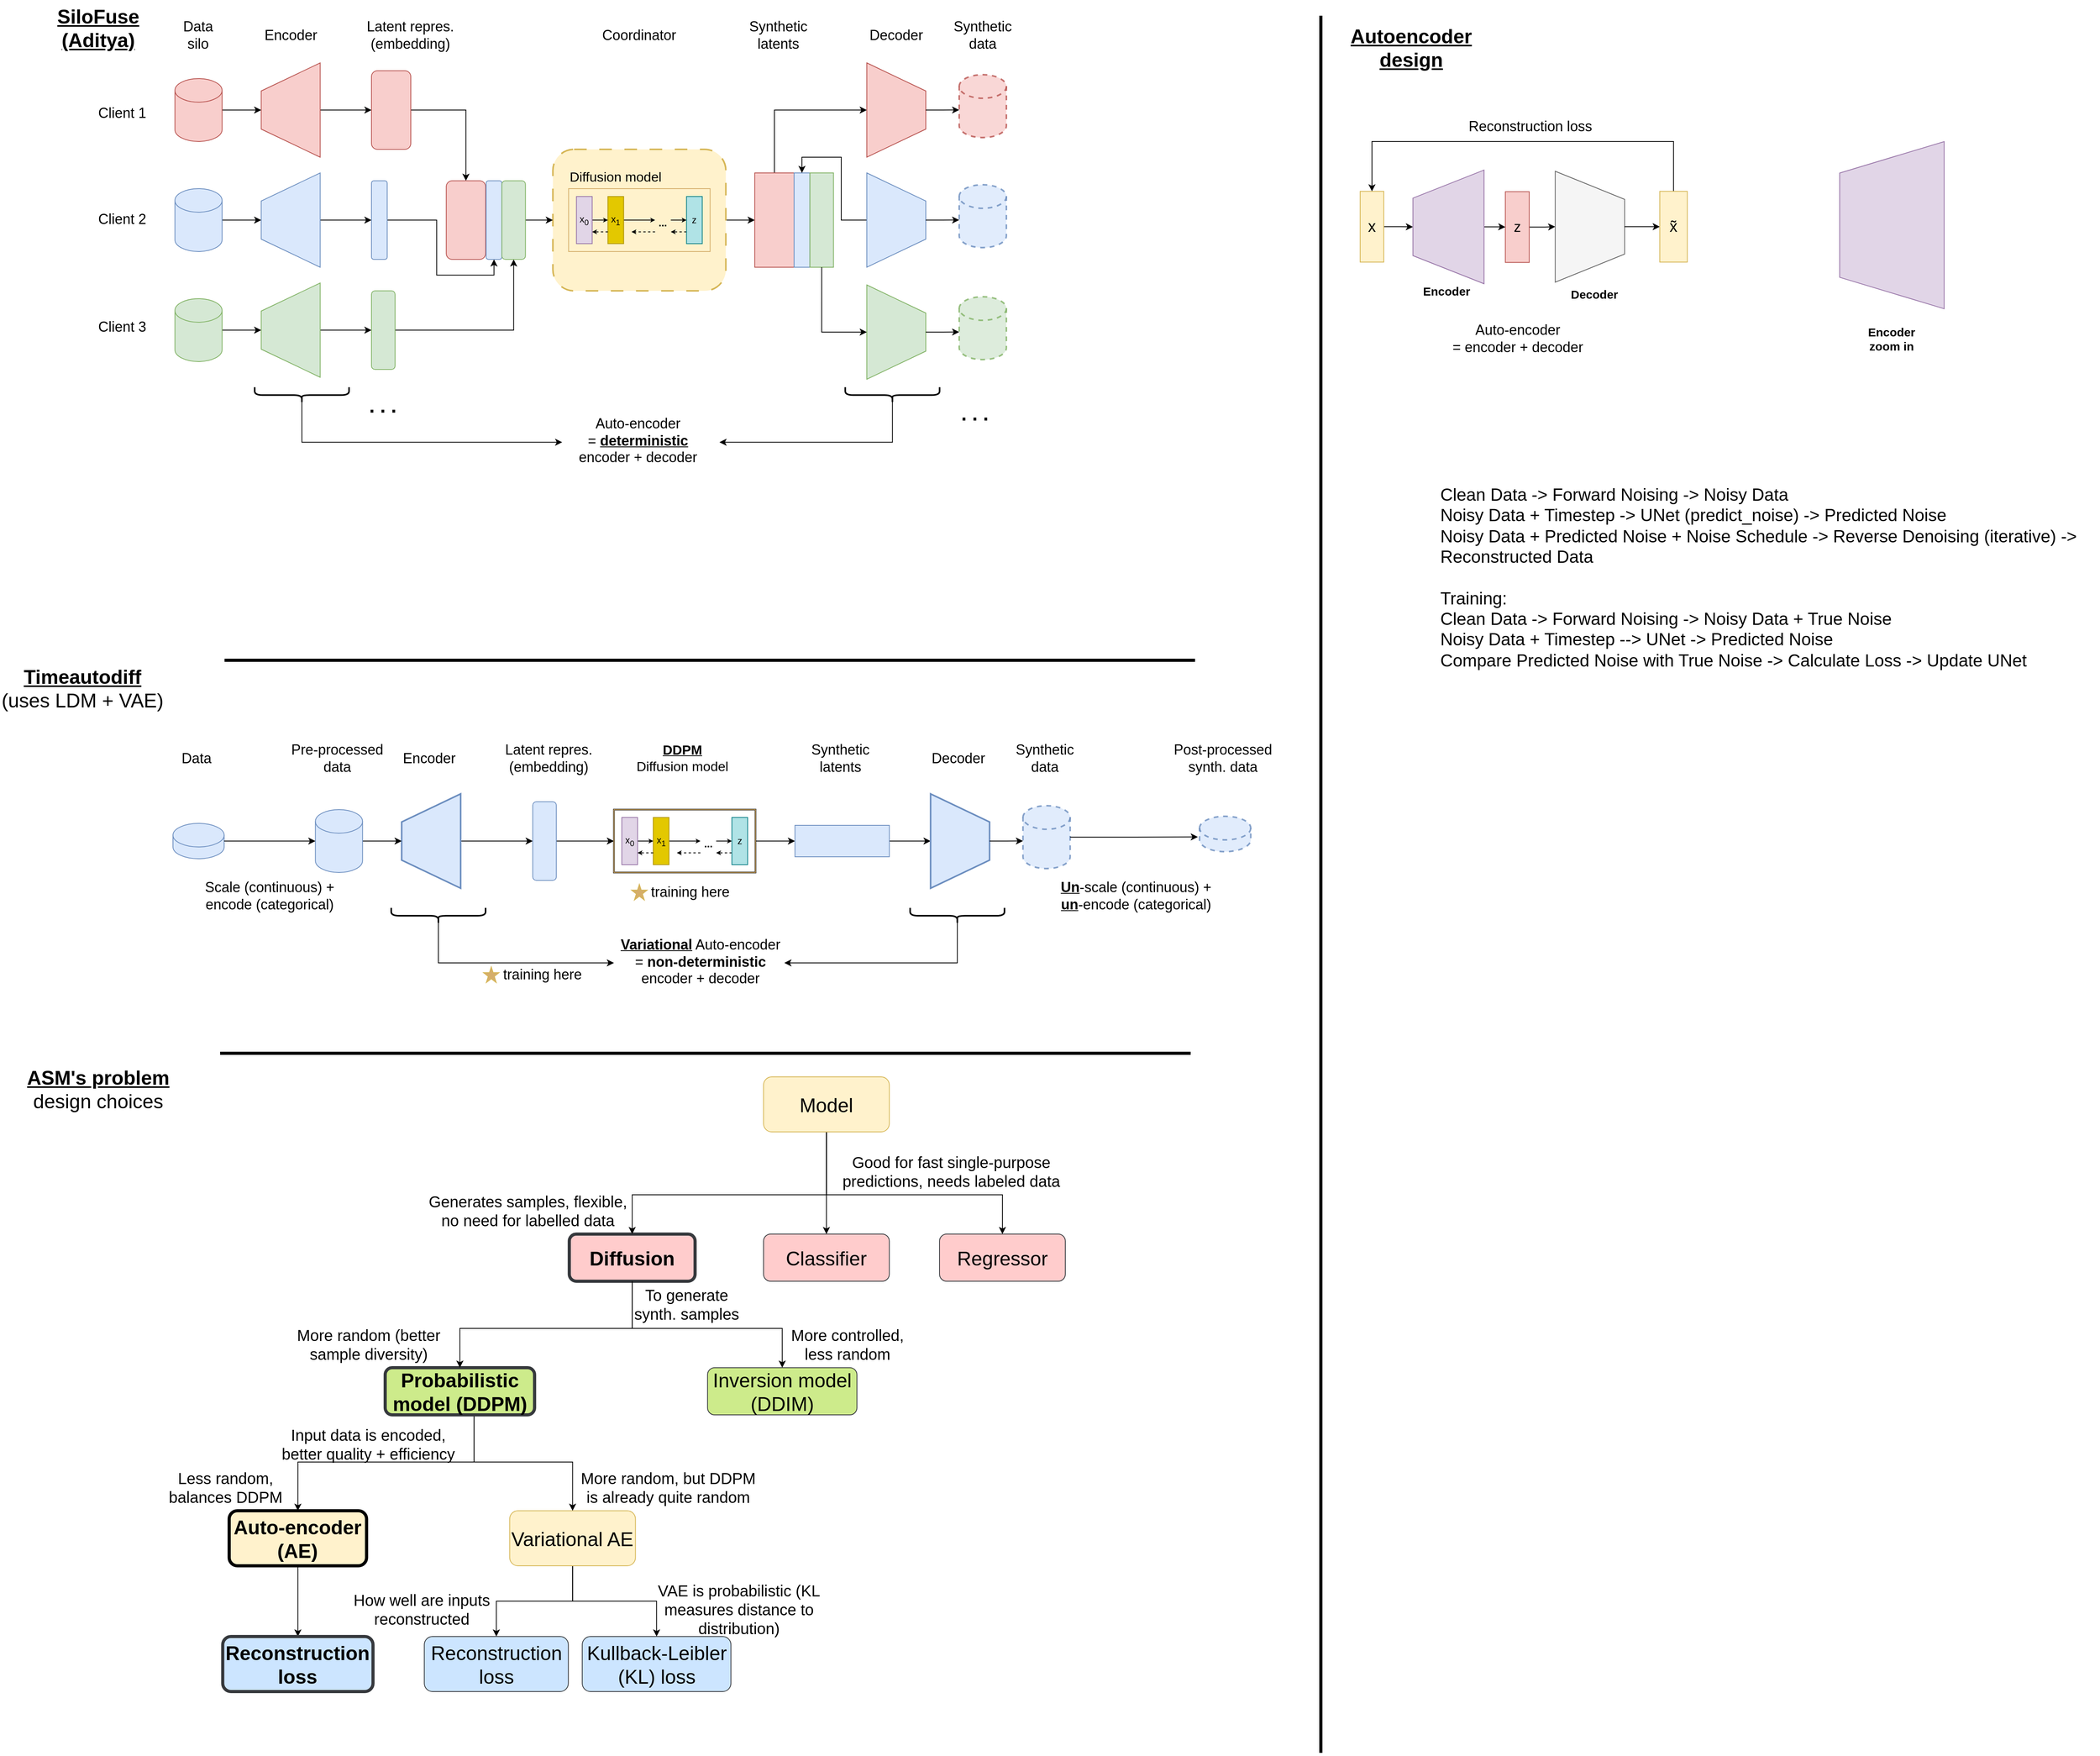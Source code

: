 <mxfile version="26.2.15">
  <diagram name="Page-1" id="JjwUheqJY2ZCm73Q5_2k">
    <mxGraphModel dx="1441" dy="3303" grid="1" gridSize="10" guides="1" tooltips="1" connect="1" arrows="1" fold="1" page="1" pageScale="1" pageWidth="3300" pageHeight="2339" math="0" shadow="0">
      <root>
        <mxCell id="0" />
        <mxCell id="1" parent="0" />
        <mxCell id="StZCGAJTF5gD0mND2wx7-11" style="edgeStyle=orthogonalEdgeStyle;rounded=0;orthogonalLoop=1;jettySize=auto;html=1;exitX=0.5;exitY=1;exitDx=0;exitDy=0;entryX=0;entryY=0.5;entryDx=0;entryDy=0;" parent="1" source="StZCGAJTF5gD0mND2wx7-1" target="StZCGAJTF5gD0mND2wx7-3" edge="1">
          <mxGeometry relative="1" as="geometry" />
        </mxCell>
        <mxCell id="StZCGAJTF5gD0mND2wx7-1" value="" style="shape=trapezoid;perimeter=trapezoidPerimeter;whiteSpace=wrap;html=1;fixedSize=1;fillColor=#f8cecc;rotation=-90;size=35.75;strokeColor=#b85450;" parent="1" vertex="1">
          <mxGeometry x="349.74" y="-2207.5" width="120" height="75" as="geometry" />
        </mxCell>
        <mxCell id="StZCGAJTF5gD0mND2wx7-10" style="edgeStyle=orthogonalEdgeStyle;rounded=0;orthogonalLoop=1;jettySize=auto;html=1;exitX=1;exitY=0.5;exitDx=0;exitDy=0;exitPerimeter=0;entryX=0.5;entryY=0;entryDx=0;entryDy=0;" parent="1" source="StZCGAJTF5gD0mND2wx7-2" target="StZCGAJTF5gD0mND2wx7-1" edge="1">
          <mxGeometry relative="1" as="geometry" />
        </mxCell>
        <mxCell id="StZCGAJTF5gD0mND2wx7-2" value="" style="shape=cylinder3;whiteSpace=wrap;html=1;boundedLbl=1;backgroundOutline=1;size=15;fillColor=#f8cecc;strokeColor=#b85450;" parent="1" vertex="1">
          <mxGeometry x="262.49" y="-2210" width="60" height="80" as="geometry" />
        </mxCell>
        <mxCell id="StZCGAJTF5gD0mND2wx7-31" style="edgeStyle=orthogonalEdgeStyle;rounded=0;orthogonalLoop=1;jettySize=auto;html=1;exitX=1;exitY=0.5;exitDx=0;exitDy=0;entryX=0.5;entryY=0;entryDx=0;entryDy=0;" parent="1" source="StZCGAJTF5gD0mND2wx7-3" target="ApuEfaeunSIdCrskBRzv-21" edge="1">
          <mxGeometry relative="1" as="geometry">
            <mxPoint x="590" y="-2080" as="targetPoint" />
            <Array as="points">
              <mxPoint x="633" y="-2170" />
            </Array>
          </mxGeometry>
        </mxCell>
        <mxCell id="StZCGAJTF5gD0mND2wx7-3" value="" style="rounded=1;whiteSpace=wrap;html=1;fillColor=#f8cecc;strokeColor=#b85450;" parent="1" vertex="1">
          <mxGeometry x="512.49" y="-2220" width="50" height="100" as="geometry" />
        </mxCell>
        <mxCell id="ApuEfaeunSIdCrskBRzv-19" style="edgeStyle=orthogonalEdgeStyle;rounded=0;orthogonalLoop=1;jettySize=auto;html=1;entryX=0.5;entryY=0;entryDx=0;entryDy=0;" edge="1" parent="1" source="StZCGAJTF5gD0mND2wx7-4" target="StZCGAJTF5gD0mND2wx7-5">
          <mxGeometry relative="1" as="geometry" />
        </mxCell>
        <mxCell id="StZCGAJTF5gD0mND2wx7-4" value="" style="rounded=1;whiteSpace=wrap;html=1;fillColor=#fff2cc;strokeColor=#d6b656;strokeWidth=2;dashed=1;dashPattern=8 8;" parent="1" vertex="1">
          <mxGeometry x="743.21" y="-2120" width="220" height="180" as="geometry" />
        </mxCell>
        <mxCell id="StZCGAJTF5gD0mND2wx7-34" style="edgeStyle=orthogonalEdgeStyle;rounded=0;orthogonalLoop=1;jettySize=auto;html=1;exitX=1;exitY=0.5;exitDx=0;exitDy=0;entryX=0.5;entryY=1;entryDx=0;entryDy=0;" parent="1" source="StZCGAJTF5gD0mND2wx7-5" target="StZCGAJTF5gD0mND2wx7-8" edge="1">
          <mxGeometry relative="1" as="geometry" />
        </mxCell>
        <mxCell id="StZCGAJTF5gD0mND2wx7-5" value="" style="rounded=0;whiteSpace=wrap;html=1;fillColor=#f8cecc;strokeColor=#b85450;rotation=-90;" parent="1" vertex="1">
          <mxGeometry x="965" y="-2055" width="120" height="50" as="geometry" />
        </mxCell>
        <mxCell id="StZCGAJTF5gD0mND2wx7-6" value="" style="rounded=0;whiteSpace=wrap;html=1;fillColor=#dae8fc;strokeColor=#6c8ebf;rotation=90;" parent="1" vertex="1">
          <mxGeometry x="1000" y="-2040" width="120" height="20" as="geometry" />
        </mxCell>
        <mxCell id="StZCGAJTF5gD0mND2wx7-7" value="" style="rounded=0;whiteSpace=wrap;html=1;fillColor=#d5e8d4;strokeColor=#82b366;rotation=90;" parent="1" vertex="1">
          <mxGeometry x="1025.14" y="-2045" width="120" height="30" as="geometry" />
        </mxCell>
        <mxCell id="StZCGAJTF5gD0mND2wx7-8" value="" style="shape=trapezoid;perimeter=trapezoidPerimeter;whiteSpace=wrap;html=1;fixedSize=1;fillColor=#f8cecc;rotation=90;size=35.75;strokeColor=#b85450;" parent="1" vertex="1">
          <mxGeometry x="1120" y="-2207.5" width="120" height="75" as="geometry" />
        </mxCell>
        <mxCell id="StZCGAJTF5gD0mND2wx7-9" value="" style="shape=cylinder3;whiteSpace=wrap;html=1;boundedLbl=1;backgroundOutline=1;size=15;fillColor=#f8cecc;strokeColor=#b85450;strokeWidth=2;dashed=1;opacity=80;" parent="1" vertex="1">
          <mxGeometry x="1260" y="-2215" width="60" height="80" as="geometry" />
        </mxCell>
        <mxCell id="StZCGAJTF5gD0mND2wx7-12" style="edgeStyle=orthogonalEdgeStyle;rounded=0;orthogonalLoop=1;jettySize=auto;html=1;exitX=0.5;exitY=0;exitDx=0;exitDy=0;entryX=0;entryY=0.561;entryDx=0;entryDy=0;entryPerimeter=0;" parent="1" source="StZCGAJTF5gD0mND2wx7-8" target="StZCGAJTF5gD0mND2wx7-9" edge="1">
          <mxGeometry relative="1" as="geometry" />
        </mxCell>
        <mxCell id="StZCGAJTF5gD0mND2wx7-13" style="edgeStyle=orthogonalEdgeStyle;rounded=0;orthogonalLoop=1;jettySize=auto;html=1;exitX=0.5;exitY=1;exitDx=0;exitDy=0;entryX=0;entryY=0.5;entryDx=0;entryDy=0;" parent="1" source="StZCGAJTF5gD0mND2wx7-14" target="StZCGAJTF5gD0mND2wx7-17" edge="1">
          <mxGeometry relative="1" as="geometry" />
        </mxCell>
        <mxCell id="StZCGAJTF5gD0mND2wx7-14" value="" style="shape=trapezoid;perimeter=trapezoidPerimeter;whiteSpace=wrap;html=1;fixedSize=1;fillColor=#dae8fc;rotation=-90;size=35.75;strokeColor=#6c8ebf;" parent="1" vertex="1">
          <mxGeometry x="349.74" y="-2067.5" width="120" height="75" as="geometry" />
        </mxCell>
        <mxCell id="StZCGAJTF5gD0mND2wx7-15" style="edgeStyle=orthogonalEdgeStyle;rounded=0;orthogonalLoop=1;jettySize=auto;html=1;exitX=1;exitY=0.5;exitDx=0;exitDy=0;exitPerimeter=0;entryX=0.5;entryY=0;entryDx=0;entryDy=0;" parent="1" source="StZCGAJTF5gD0mND2wx7-16" target="StZCGAJTF5gD0mND2wx7-14" edge="1">
          <mxGeometry relative="1" as="geometry" />
        </mxCell>
        <mxCell id="StZCGAJTF5gD0mND2wx7-16" value="" style="shape=cylinder3;whiteSpace=wrap;html=1;boundedLbl=1;backgroundOutline=1;size=15;fillColor=#dae8fc;strokeColor=#6c8ebf;" parent="1" vertex="1">
          <mxGeometry x="262.49" y="-2070" width="60" height="80" as="geometry" />
        </mxCell>
        <mxCell id="StZCGAJTF5gD0mND2wx7-29" style="edgeStyle=orthogonalEdgeStyle;rounded=0;orthogonalLoop=1;jettySize=auto;html=1;exitX=1;exitY=0.5;exitDx=0;exitDy=0;entryX=0.5;entryY=1;entryDx=0;entryDy=0;" parent="1" source="StZCGAJTF5gD0mND2wx7-17" target="ApuEfaeunSIdCrskBRzv-22" edge="1">
          <mxGeometry relative="1" as="geometry">
            <mxPoint x="570" y="-2010" as="targetPoint" />
          </mxGeometry>
        </mxCell>
        <mxCell id="StZCGAJTF5gD0mND2wx7-17" value="" style="rounded=1;whiteSpace=wrap;html=1;fillColor=#dae8fc;strokeColor=#6c8ebf;" parent="1" vertex="1">
          <mxGeometry x="512.49" y="-2080" width="20" height="100" as="geometry" />
        </mxCell>
        <mxCell id="StZCGAJTF5gD0mND2wx7-18" style="edgeStyle=orthogonalEdgeStyle;rounded=0;orthogonalLoop=1;jettySize=auto;html=1;exitX=0.5;exitY=1;exitDx=0;exitDy=0;entryX=0;entryY=0.5;entryDx=0;entryDy=0;fillColor=#d5e8d4;strokeColor=#000000;" parent="1" source="StZCGAJTF5gD0mND2wx7-19" target="StZCGAJTF5gD0mND2wx7-22" edge="1">
          <mxGeometry relative="1" as="geometry" />
        </mxCell>
        <mxCell id="StZCGAJTF5gD0mND2wx7-19" value="" style="shape=trapezoid;perimeter=trapezoidPerimeter;whiteSpace=wrap;html=1;fixedSize=1;fillColor=#d5e8d4;rotation=-90;size=35.75;strokeColor=#82b366;" parent="1" vertex="1">
          <mxGeometry x="349.74" y="-1927.5" width="120" height="75" as="geometry" />
        </mxCell>
        <mxCell id="StZCGAJTF5gD0mND2wx7-20" style="edgeStyle=orthogonalEdgeStyle;rounded=0;orthogonalLoop=1;jettySize=auto;html=1;exitX=1;exitY=0.5;exitDx=0;exitDy=0;exitPerimeter=0;entryX=0.5;entryY=0;entryDx=0;entryDy=0;fillColor=#d5e8d4;strokeColor=#000000;" parent="1" source="StZCGAJTF5gD0mND2wx7-21" target="StZCGAJTF5gD0mND2wx7-19" edge="1">
          <mxGeometry relative="1" as="geometry" />
        </mxCell>
        <mxCell id="StZCGAJTF5gD0mND2wx7-21" value="" style="shape=cylinder3;whiteSpace=wrap;html=1;boundedLbl=1;backgroundOutline=1;size=15;fillColor=#d5e8d4;strokeColor=#82b366;" parent="1" vertex="1">
          <mxGeometry x="262.49" y="-1930" width="60" height="80" as="geometry" />
        </mxCell>
        <mxCell id="StZCGAJTF5gD0mND2wx7-30" style="edgeStyle=orthogonalEdgeStyle;rounded=0;orthogonalLoop=1;jettySize=auto;html=1;exitX=1;exitY=0.5;exitDx=0;exitDy=0;entryX=0.5;entryY=1;entryDx=0;entryDy=0;" parent="1" source="StZCGAJTF5gD0mND2wx7-22" target="ApuEfaeunSIdCrskBRzv-23" edge="1">
          <mxGeometry relative="1" as="geometry">
            <mxPoint x="622" y="-1970" as="targetPoint" />
          </mxGeometry>
        </mxCell>
        <mxCell id="StZCGAJTF5gD0mND2wx7-22" value="" style="rounded=1;whiteSpace=wrap;html=1;fillColor=#d5e8d4;strokeColor=#82b366;" parent="1" vertex="1">
          <mxGeometry x="512.49" y="-1940" width="30" height="100" as="geometry" />
        </mxCell>
        <mxCell id="ApuEfaeunSIdCrskBRzv-20" style="edgeStyle=orthogonalEdgeStyle;rounded=0;orthogonalLoop=1;jettySize=auto;html=1;entryX=0;entryY=0.5;entryDx=0;entryDy=0;" edge="1" parent="1" source="StZCGAJTF5gD0mND2wx7-23" target="StZCGAJTF5gD0mND2wx7-6">
          <mxGeometry relative="1" as="geometry">
            <Array as="points">
              <mxPoint x="1110" y="-2030" />
              <mxPoint x="1110" y="-2110" />
              <mxPoint x="1060" y="-2110" />
            </Array>
          </mxGeometry>
        </mxCell>
        <mxCell id="StZCGAJTF5gD0mND2wx7-23" value="" style="shape=trapezoid;perimeter=trapezoidPerimeter;whiteSpace=wrap;html=1;fixedSize=1;fillColor=#dae8fc;rotation=90;size=35.75;strokeColor=#6c8ebf;" parent="1" vertex="1">
          <mxGeometry x="1120" y="-2067.5" width="120" height="75" as="geometry" />
        </mxCell>
        <mxCell id="StZCGAJTF5gD0mND2wx7-24" value="" style="shape=cylinder3;whiteSpace=wrap;html=1;boundedLbl=1;backgroundOutline=1;size=15;fillColor=#dae8fc;strokeColor=#6c8ebf;dashed=1;strokeWidth=2;opacity=80;" parent="1" vertex="1">
          <mxGeometry x="1260" y="-2075" width="60" height="80" as="geometry" />
        </mxCell>
        <mxCell id="StZCGAJTF5gD0mND2wx7-25" style="edgeStyle=orthogonalEdgeStyle;rounded=0;orthogonalLoop=1;jettySize=auto;html=1;exitX=0.5;exitY=0;exitDx=0;exitDy=0;entryX=0;entryY=0.561;entryDx=0;entryDy=0;entryPerimeter=0;" parent="1" source="StZCGAJTF5gD0mND2wx7-23" target="StZCGAJTF5gD0mND2wx7-24" edge="1">
          <mxGeometry relative="1" as="geometry" />
        </mxCell>
        <mxCell id="StZCGAJTF5gD0mND2wx7-26" value="" style="shape=trapezoid;perimeter=trapezoidPerimeter;whiteSpace=wrap;html=1;fixedSize=1;fillColor=#d5e8d4;rotation=90;size=35.75;strokeColor=#82b366;" parent="1" vertex="1">
          <mxGeometry x="1120" y="-1925" width="120" height="75" as="geometry" />
        </mxCell>
        <mxCell id="StZCGAJTF5gD0mND2wx7-27" value="" style="shape=cylinder3;whiteSpace=wrap;html=1;boundedLbl=1;backgroundOutline=1;size=15;fillColor=#d5e8d4;strokeColor=#82b366;dashed=1;strokeWidth=2;opacity=80;" parent="1" vertex="1">
          <mxGeometry x="1260" y="-1932.5" width="60" height="80" as="geometry" />
        </mxCell>
        <mxCell id="StZCGAJTF5gD0mND2wx7-28" style="edgeStyle=orthogonalEdgeStyle;rounded=0;orthogonalLoop=1;jettySize=auto;html=1;exitX=0.5;exitY=0;exitDx=0;exitDy=0;entryX=0;entryY=0.561;entryDx=0;entryDy=0;entryPerimeter=0;" parent="1" source="StZCGAJTF5gD0mND2wx7-26" target="StZCGAJTF5gD0mND2wx7-27" edge="1">
          <mxGeometry relative="1" as="geometry" />
        </mxCell>
        <mxCell id="StZCGAJTF5gD0mND2wx7-35" style="edgeStyle=orthogonalEdgeStyle;rounded=0;orthogonalLoop=1;jettySize=auto;html=1;exitX=1;exitY=0.5;exitDx=0;exitDy=0;entryX=0.5;entryY=1;entryDx=0;entryDy=0;" parent="1" source="StZCGAJTF5gD0mND2wx7-7" target="StZCGAJTF5gD0mND2wx7-26" edge="1">
          <mxGeometry relative="1" as="geometry" />
        </mxCell>
        <mxCell id="StZCGAJTF5gD0mND2wx7-37" value="&lt;font style=&quot;font-size: 18px;&quot;&gt;Data silo&lt;/font&gt;" style="text;html=1;align=center;verticalAlign=middle;whiteSpace=wrap;rounded=0;" parent="1" vertex="1">
          <mxGeometry x="262.49" y="-2280" width="60" height="30" as="geometry" />
        </mxCell>
        <mxCell id="StZCGAJTF5gD0mND2wx7-38" value="&lt;font style=&quot;font-size: 18px;&quot;&gt;Encoder&lt;/font&gt;" style="text;html=1;align=center;verticalAlign=middle;whiteSpace=wrap;rounded=0;" parent="1" vertex="1">
          <mxGeometry x="349.74" y="-2280" width="120" height="30" as="geometry" />
        </mxCell>
        <mxCell id="StZCGAJTF5gD0mND2wx7-39" value="&lt;font style=&quot;font-size: 18px;&quot;&gt;Latent repres. (embedding)&lt;/font&gt;" style="text;html=1;align=center;verticalAlign=middle;whiteSpace=wrap;rounded=0;" parent="1" vertex="1">
          <mxGeometry x="502.24" y="-2280" width="120" height="30" as="geometry" />
        </mxCell>
        <mxCell id="StZCGAJTF5gD0mND2wx7-40" value="&lt;font style=&quot;font-size: 18px;&quot;&gt;Coordinator&lt;/font&gt;" style="text;html=1;align=center;verticalAlign=middle;whiteSpace=wrap;rounded=0;" parent="1" vertex="1">
          <mxGeometry x="793.21" y="-2280" width="120" height="30" as="geometry" />
        </mxCell>
        <mxCell id="StZCGAJTF5gD0mND2wx7-41" value="&lt;font style=&quot;font-size: 18px;&quot;&gt;Synthetic latents&lt;/font&gt;" style="text;html=1;align=center;verticalAlign=middle;whiteSpace=wrap;rounded=0;" parent="1" vertex="1">
          <mxGeometry x="970" y="-2280" width="120" height="30" as="geometry" />
        </mxCell>
        <mxCell id="StZCGAJTF5gD0mND2wx7-42" value="&lt;font style=&quot;font-size: 18px;&quot;&gt;Decoder&lt;/font&gt;" style="text;html=1;align=center;verticalAlign=middle;whiteSpace=wrap;rounded=0;" parent="1" vertex="1">
          <mxGeometry x="1120" y="-2280" width="120" height="30" as="geometry" />
        </mxCell>
        <mxCell id="StZCGAJTF5gD0mND2wx7-43" value="&lt;font style=&quot;font-size: 18px;&quot;&gt;Synthetic data&lt;/font&gt;" style="text;html=1;align=center;verticalAlign=middle;whiteSpace=wrap;rounded=0;" parent="1" vertex="1">
          <mxGeometry x="1235" y="-2280" width="110" height="30" as="geometry" />
        </mxCell>
        <mxCell id="StZCGAJTF5gD0mND2wx7-45" value="&lt;font style=&quot;font-size: 18px;&quot;&gt;Auto-encoder&lt;/font&gt;&lt;div&gt;&lt;font style=&quot;font-size: 18px;&quot;&gt;= encoder + decoder&lt;/font&gt;&lt;/div&gt;" style="text;html=1;align=center;verticalAlign=middle;whiteSpace=wrap;rounded=0;" parent="1" vertex="1">
          <mxGeometry x="1883.59" y="-1904.67" width="172.56" height="52.17" as="geometry" />
        </mxCell>
        <mxCell id="StZCGAJTF5gD0mND2wx7-55" value="&lt;font style=&quot;font-size: 25px;&quot;&gt;&lt;b style=&quot;&quot;&gt;. . .&lt;/b&gt;&lt;/font&gt;" style="text;html=1;align=center;verticalAlign=middle;whiteSpace=wrap;rounded=0;" parent="1" vertex="1">
          <mxGeometry x="497.49" y="-1810" width="60" height="30" as="geometry" />
        </mxCell>
        <mxCell id="StZCGAJTF5gD0mND2wx7-56" value="&lt;font style=&quot;font-size: 25px;&quot;&gt;&lt;b style=&quot;&quot;&gt;. . .&lt;/b&gt;&lt;/font&gt;" style="text;html=1;align=center;verticalAlign=middle;whiteSpace=wrap;rounded=0;" parent="1" vertex="1">
          <mxGeometry x="1250" y="-1800" width="60" height="30" as="geometry" />
        </mxCell>
        <mxCell id="StZCGAJTF5gD0mND2wx7-71" value="" style="group" parent="1" vertex="1" connectable="0">
          <mxGeometry x="763.21" y="-2070" width="180" height="80" as="geometry" />
        </mxCell>
        <mxCell id="StZCGAJTF5gD0mND2wx7-69" value="" style="rounded=0;whiteSpace=wrap;html=1;fillColor=none;strokeColor=#D5AE6B;" parent="StZCGAJTF5gD0mND2wx7-71" vertex="1">
          <mxGeometry width="180" height="80" as="geometry" />
        </mxCell>
        <mxCell id="StZCGAJTF5gD0mND2wx7-62" style="edgeStyle=orthogonalEdgeStyle;rounded=0;orthogonalLoop=1;jettySize=auto;html=1;entryX=0;entryY=0.5;entryDx=0;entryDy=0;startSize=6;endSize=3;" parent="StZCGAJTF5gD0mND2wx7-71" source="StZCGAJTF5gD0mND2wx7-57" target="StZCGAJTF5gD0mND2wx7-58" edge="1">
          <mxGeometry relative="1" as="geometry" />
        </mxCell>
        <mxCell id="StZCGAJTF5gD0mND2wx7-57" value="x&lt;sub&gt;0&lt;/sub&gt;" style="rounded=0;whiteSpace=wrap;html=1;fillColor=#e1d5e7;strokeColor=#9673a6;" parent="StZCGAJTF5gD0mND2wx7-71" vertex="1">
          <mxGeometry x="10" y="10" width="20" height="60" as="geometry" />
        </mxCell>
        <mxCell id="StZCGAJTF5gD0mND2wx7-63" style="edgeStyle=orthogonalEdgeStyle;rounded=0;orthogonalLoop=1;jettySize=auto;html=1;entryX=0;entryY=0.5;entryDx=0;entryDy=0;endSize=3;" parent="StZCGAJTF5gD0mND2wx7-71" source="StZCGAJTF5gD0mND2wx7-58" edge="1">
          <mxGeometry relative="1" as="geometry">
            <mxPoint x="110" y="40" as="targetPoint" />
          </mxGeometry>
        </mxCell>
        <mxCell id="StZCGAJTF5gD0mND2wx7-58" value="x&lt;sub&gt;1&lt;/sub&gt;" style="rounded=0;whiteSpace=wrap;html=1;fillColor=#e3c800;strokeColor=#B09500;fontColor=#000000;" parent="StZCGAJTF5gD0mND2wx7-71" vertex="1">
          <mxGeometry x="50" y="10" width="20" height="60" as="geometry" />
        </mxCell>
        <mxCell id="StZCGAJTF5gD0mND2wx7-64" style="edgeStyle=orthogonalEdgeStyle;rounded=0;orthogonalLoop=1;jettySize=auto;html=1;exitX=1;exitY=0.5;exitDx=0;exitDy=0;entryX=0;entryY=0.5;entryDx=0;entryDy=0;endSize=3;" parent="StZCGAJTF5gD0mND2wx7-71" target="StZCGAJTF5gD0mND2wx7-60" edge="1">
          <mxGeometry relative="1" as="geometry">
            <mxPoint x="130" y="40" as="sourcePoint" />
          </mxGeometry>
        </mxCell>
        <mxCell id="StZCGAJTF5gD0mND2wx7-66" style="edgeStyle=orthogonalEdgeStyle;rounded=0;orthogonalLoop=1;jettySize=auto;html=1;exitX=0;exitY=0.75;exitDx=0;exitDy=0;dashed=1;endSize=3;" parent="StZCGAJTF5gD0mND2wx7-71" edge="1">
          <mxGeometry relative="1" as="geometry">
            <mxPoint x="130" y="54.957" as="targetPoint" />
            <mxPoint x="150" y="55" as="sourcePoint" />
          </mxGeometry>
        </mxCell>
        <mxCell id="StZCGAJTF5gD0mND2wx7-60" value="z" style="rounded=0;whiteSpace=wrap;html=1;fillColor=#b0e3e6;strokeColor=#0e8088;" parent="StZCGAJTF5gD0mND2wx7-71" vertex="1">
          <mxGeometry x="150" y="10" width="20" height="60" as="geometry" />
        </mxCell>
        <mxCell id="StZCGAJTF5gD0mND2wx7-65" value="&lt;font style=&quot;font-size: 13px;&quot;&gt;&lt;b style=&quot;&quot;&gt;...&lt;/b&gt;&lt;/font&gt;" style="text;html=1;align=center;verticalAlign=middle;whiteSpace=wrap;rounded=0;" parent="StZCGAJTF5gD0mND2wx7-71" vertex="1">
          <mxGeometry x="110" y="30" width="20" height="25" as="geometry" />
        </mxCell>
        <mxCell id="StZCGAJTF5gD0mND2wx7-67" style="edgeStyle=orthogonalEdgeStyle;rounded=0;orthogonalLoop=1;jettySize=auto;html=1;dashed=1;endSize=3;" parent="StZCGAJTF5gD0mND2wx7-71" edge="1">
          <mxGeometry relative="1" as="geometry">
            <mxPoint x="80" y="54.997" as="targetPoint" />
            <mxPoint x="110" y="55" as="sourcePoint" />
          </mxGeometry>
        </mxCell>
        <mxCell id="StZCGAJTF5gD0mND2wx7-68" style="edgeStyle=orthogonalEdgeStyle;rounded=0;orthogonalLoop=1;jettySize=auto;html=1;exitX=0;exitY=0.75;exitDx=0;exitDy=0;dashed=1;endSize=3;" parent="StZCGAJTF5gD0mND2wx7-71" edge="1">
          <mxGeometry relative="1" as="geometry">
            <mxPoint x="30" y="54.997" as="targetPoint" />
            <mxPoint x="50" y="55.04" as="sourcePoint" />
          </mxGeometry>
        </mxCell>
        <mxCell id="StZCGAJTF5gD0mND2wx7-72" value="&lt;font style=&quot;line-height: 100%; font-size: 17px;&quot;&gt;Diffusion model&lt;/font&gt;" style="text;html=1;align=center;verticalAlign=middle;whiteSpace=wrap;rounded=0;" parent="1" vertex="1">
          <mxGeometry x="763.21" y="-2100" width="120.25" height="30" as="geometry" />
        </mxCell>
        <mxCell id="StZCGAJTF5gD0mND2wx7-73" value="&lt;font style=&quot;font-size: 18px;&quot;&gt;Client 1&lt;/font&gt;" style="text;html=1;align=center;verticalAlign=middle;whiteSpace=wrap;rounded=0;" parent="1" vertex="1">
          <mxGeometry x="162.49" y="-2181.25" width="67.37" height="30" as="geometry" />
        </mxCell>
        <mxCell id="StZCGAJTF5gD0mND2wx7-74" value="&lt;font style=&quot;font-size: 18px;&quot;&gt;Client 2&lt;/font&gt;" style="text;html=1;align=center;verticalAlign=middle;whiteSpace=wrap;rounded=0;" parent="1" vertex="1">
          <mxGeometry x="162.49" y="-2046.25" width="67.37" height="30" as="geometry" />
        </mxCell>
        <mxCell id="StZCGAJTF5gD0mND2wx7-75" value="&lt;font style=&quot;font-size: 18px;&quot;&gt;Client 3&lt;/font&gt;" style="text;html=1;align=center;verticalAlign=middle;whiteSpace=wrap;rounded=0;" parent="1" vertex="1">
          <mxGeometry x="162.49" y="-1908.75" width="67.37" height="30" as="geometry" />
        </mxCell>
        <mxCell id="ApuEfaeunSIdCrskBRzv-7" style="edgeStyle=orthogonalEdgeStyle;rounded=0;orthogonalLoop=1;jettySize=auto;html=1;entryX=0.5;entryY=1;entryDx=0;entryDy=0;" edge="1" parent="1" source="FcWg5_FiKRuBWlP4FQt--7" target="StZCGAJTF5gD0mND2wx7-47">
          <mxGeometry relative="1" as="geometry" />
        </mxCell>
        <mxCell id="FcWg5_FiKRuBWlP4FQt--7" value="&lt;font style=&quot;font-size: 18px;&quot;&gt;z&lt;/font&gt;" style="rounded=0;whiteSpace=wrap;html=1;fillColor=#f8cecc;strokeColor=#b85450;" parent="1" vertex="1">
          <mxGeometry x="1954.69" y="-2066.14" width="30.36" height="90" as="geometry" />
        </mxCell>
        <mxCell id="ApuEfaeunSIdCrskBRzv-3" style="edgeStyle=orthogonalEdgeStyle;rounded=0;orthogonalLoop=1;jettySize=auto;html=1;entryX=0.5;entryY=0;entryDx=0;entryDy=0;" edge="1" parent="1" source="FcWg5_FiKRuBWlP4FQt--10" target="StZCGAJTF5gD0mND2wx7-46">
          <mxGeometry relative="1" as="geometry" />
        </mxCell>
        <mxCell id="FcWg5_FiKRuBWlP4FQt--10" value="&lt;font style=&quot;font-size: 20px;&quot;&gt;x&lt;/font&gt;" style="rounded=0;whiteSpace=wrap;html=1;fillColor=#fff2cc;strokeColor=#d6b656;fontSize=18;" parent="1" vertex="1">
          <mxGeometry x="1770" y="-2066.57" width="30" height="90" as="geometry" />
        </mxCell>
        <mxCell id="FcWg5_FiKRuBWlP4FQt--15" style="edgeStyle=orthogonalEdgeStyle;rounded=0;orthogonalLoop=1;jettySize=auto;html=1;exitX=0.1;exitY=0.5;exitDx=0;exitDy=0;exitPerimeter=0;" parent="1" source="FcWg5_FiKRuBWlP4FQt--12" edge="1">
          <mxGeometry relative="1" as="geometry">
            <mxPoint x="755.09" y="-1747.42" as="targetPoint" />
            <Array as="points">
              <mxPoint x="424.09" y="-1747.42" />
            </Array>
          </mxGeometry>
        </mxCell>
        <mxCell id="FcWg5_FiKRuBWlP4FQt--12" value="" style="shape=curlyBracket;whiteSpace=wrap;html=1;rounded=1;labelPosition=left;verticalLabelPosition=middle;align=right;verticalAlign=middle;rotation=-90;strokeWidth=2;" parent="1" vertex="1">
          <mxGeometry x="413.95" y="-1867.42" width="20" height="120" as="geometry" />
        </mxCell>
        <mxCell id="FcWg5_FiKRuBWlP4FQt--16" style="edgeStyle=orthogonalEdgeStyle;rounded=0;orthogonalLoop=1;jettySize=auto;html=1;exitX=0.1;exitY=0.5;exitDx=0;exitDy=0;exitPerimeter=0;" parent="1" source="FcWg5_FiKRuBWlP4FQt--14" edge="1">
          <mxGeometry relative="1" as="geometry">
            <mxPoint x="955.09" y="-1747.42" as="targetPoint" />
            <Array as="points">
              <mxPoint x="1175.09" y="-1747.42" />
            </Array>
          </mxGeometry>
        </mxCell>
        <mxCell id="FcWg5_FiKRuBWlP4FQt--14" value="" style="shape=curlyBracket;whiteSpace=wrap;html=1;rounded=1;labelPosition=left;verticalLabelPosition=middle;align=right;verticalAlign=middle;rotation=-90;strokeWidth=2;" parent="1" vertex="1">
          <mxGeometry x="1165.09" y="-1867.42" width="20" height="120" as="geometry" />
        </mxCell>
        <mxCell id="FcWg5_FiKRuBWlP4FQt--17" value="&lt;font style=&quot;font-size: 18px;&quot;&gt;Auto-encoder&lt;/font&gt;&lt;div&gt;&lt;font style=&quot;font-size: 18px;&quot;&gt;= &lt;b&gt;&lt;u&gt;deterministic&lt;/u&gt;&lt;/b&gt; encoder + decoder&lt;/font&gt;&lt;/div&gt;" style="text;html=1;align=center;verticalAlign=middle;whiteSpace=wrap;rounded=0;" parent="1" vertex="1">
          <mxGeometry x="764.84" y="-1774.76" width="172.56" height="52.17" as="geometry" />
        </mxCell>
        <mxCell id="FcWg5_FiKRuBWlP4FQt--27" style="edgeStyle=orthogonalEdgeStyle;rounded=0;orthogonalLoop=1;jettySize=auto;html=1;entryX=0;entryY=0.5;entryDx=0;entryDy=0;exitX=1;exitY=0.5;exitDx=0;exitDy=0;" parent="1" source="FcWg5_FiKRuBWlP4FQt--64" target="FcWg5_FiKRuBWlP4FQt--32" edge="1">
          <mxGeometry relative="1" as="geometry">
            <mxPoint x="1020.89" y="-1239.968" as="sourcePoint" />
          </mxGeometry>
        </mxCell>
        <mxCell id="FcWg5_FiKRuBWlP4FQt--31" style="edgeStyle=orthogonalEdgeStyle;rounded=0;orthogonalLoop=1;jettySize=auto;html=1;entryX=0.5;entryY=1;entryDx=0;entryDy=0;" parent="1" source="FcWg5_FiKRuBWlP4FQt--32" target="FcWg5_FiKRuBWlP4FQt--49" edge="1">
          <mxGeometry relative="1" as="geometry" />
        </mxCell>
        <mxCell id="FcWg5_FiKRuBWlP4FQt--32" value="" style="rounded=0;whiteSpace=wrap;html=1;fillColor=#dae8fc;strokeColor=#6c8ebf;" parent="1" vertex="1">
          <mxGeometry x="1051.14" y="-1260" width="120" height="40" as="geometry" />
        </mxCell>
        <mxCell id="FcWg5_FiKRuBWlP4FQt--37" style="edgeStyle=orthogonalEdgeStyle;rounded=0;orthogonalLoop=1;jettySize=auto;html=1;exitX=0.5;exitY=1;exitDx=0;exitDy=0;entryX=0;entryY=0.5;entryDx=0;entryDy=0;" parent="1" source="FcWg5_FiKRuBWlP4FQt--38" target="FcWg5_FiKRuBWlP4FQt--42" edge="1">
          <mxGeometry relative="1" as="geometry" />
        </mxCell>
        <mxCell id="FcWg5_FiKRuBWlP4FQt--38" value="" style="shape=trapezoid;perimeter=trapezoidPerimeter;whiteSpace=wrap;html=1;fixedSize=1;fillColor=#dae8fc;rotation=-90;size=35.75;strokeColor=#6c8ebf;strokeWidth=2;" parent="1" vertex="1">
          <mxGeometry x="528.39" y="-1277.5" width="120" height="75" as="geometry" />
        </mxCell>
        <mxCell id="FcWg5_FiKRuBWlP4FQt--39" style="edgeStyle=orthogonalEdgeStyle;rounded=0;orthogonalLoop=1;jettySize=auto;html=1;exitX=1;exitY=0.5;exitDx=0;exitDy=0;exitPerimeter=0;entryX=0.5;entryY=0;entryDx=0;entryDy=0;" parent="1" source="FcWg5_FiKRuBWlP4FQt--40" target="FcWg5_FiKRuBWlP4FQt--38" edge="1">
          <mxGeometry relative="1" as="geometry" />
        </mxCell>
        <mxCell id="FcWg5_FiKRuBWlP4FQt--40" value="" style="shape=cylinder3;whiteSpace=wrap;html=1;boundedLbl=1;backgroundOutline=1;size=15;fillColor=#dae8fc;strokeColor=#6c8ebf;" parent="1" vertex="1">
          <mxGeometry x="441.14" y="-1280" width="60" height="80" as="geometry" />
        </mxCell>
        <mxCell id="FcWg5_FiKRuBWlP4FQt--41" style="edgeStyle=orthogonalEdgeStyle;rounded=0;orthogonalLoop=1;jettySize=auto;html=1;exitX=1;exitY=0.5;exitDx=0;exitDy=0;entryX=0;entryY=0.5;entryDx=0;entryDy=0;" parent="1" source="FcWg5_FiKRuBWlP4FQt--42" target="FcWg5_FiKRuBWlP4FQt--64" edge="1">
          <mxGeometry relative="1" as="geometry">
            <mxPoint x="800.89" y="-1240" as="targetPoint" />
          </mxGeometry>
        </mxCell>
        <mxCell id="FcWg5_FiKRuBWlP4FQt--42" value="" style="rounded=1;whiteSpace=wrap;html=1;fillColor=#dae8fc;strokeColor=#6c8ebf;" parent="1" vertex="1">
          <mxGeometry x="717.61" y="-1290" width="30" height="100" as="geometry" />
        </mxCell>
        <mxCell id="FcWg5_FiKRuBWlP4FQt--49" value="" style="shape=trapezoid;perimeter=trapezoidPerimeter;whiteSpace=wrap;html=1;fixedSize=1;fillColor=#dae8fc;rotation=90;size=35.75;strokeColor=#6c8ebf;strokeWidth=2;" parent="1" vertex="1">
          <mxGeometry x="1201.14" y="-1277.5" width="120" height="75" as="geometry" />
        </mxCell>
        <mxCell id="FcWg5_FiKRuBWlP4FQt--50" value="" style="shape=cylinder3;whiteSpace=wrap;html=1;boundedLbl=1;backgroundOutline=1;size=15;fillColor=#dae8fc;strokeColor=#6c8ebf;dashed=1;strokeWidth=2;opacity=80;" parent="1" vertex="1">
          <mxGeometry x="1341.14" y="-1285" width="60" height="80" as="geometry" />
        </mxCell>
        <mxCell id="FcWg5_FiKRuBWlP4FQt--51" style="edgeStyle=orthogonalEdgeStyle;rounded=0;orthogonalLoop=1;jettySize=auto;html=1;exitX=0.5;exitY=0;exitDx=0;exitDy=0;entryX=0;entryY=0.561;entryDx=0;entryDy=0;entryPerimeter=0;" parent="1" source="FcWg5_FiKRuBWlP4FQt--49" target="FcWg5_FiKRuBWlP4FQt--50" edge="1">
          <mxGeometry relative="1" as="geometry" />
        </mxCell>
        <mxCell id="FcWg5_FiKRuBWlP4FQt--56" value="&lt;font style=&quot;font-size: 18px;&quot;&gt;Pre-processed&lt;br&gt;data&lt;/font&gt;" style="text;html=1;align=center;verticalAlign=middle;whiteSpace=wrap;rounded=0;" parent="1" vertex="1">
          <mxGeometry x="401.81" y="-1360" width="133.53" height="30" as="geometry" />
        </mxCell>
        <mxCell id="FcWg5_FiKRuBWlP4FQt--57" value="&lt;font style=&quot;font-size: 18px;&quot;&gt;Encoder&lt;/font&gt;" style="text;html=1;align=center;verticalAlign=middle;whiteSpace=wrap;rounded=0;" parent="1" vertex="1">
          <mxGeometry x="525.83" y="-1360" width="120" height="30" as="geometry" />
        </mxCell>
        <mxCell id="FcWg5_FiKRuBWlP4FQt--58" value="&lt;font style=&quot;font-size: 18px;&quot;&gt;Latent repres. (embedding)&lt;/font&gt;" style="text;html=1;align=center;verticalAlign=middle;whiteSpace=wrap;rounded=0;fontFamily=Helvetica;fontSize=12;fontColor=default;" parent="1" vertex="1">
          <mxGeometry x="678.33" y="-1360" width="120" height="30" as="geometry" />
        </mxCell>
        <mxCell id="FcWg5_FiKRuBWlP4FQt--59" value="&lt;span style=&quot;font-size: 17px;&quot;&gt;&lt;b&gt;&lt;u&gt;DDPM&lt;/u&gt;&lt;/b&gt; Diffusion model&lt;/span&gt;" style="text;html=1;align=center;verticalAlign=middle;whiteSpace=wrap;rounded=0;" parent="1" vertex="1">
          <mxGeometry x="848.33" y="-1360" width="120" height="30" as="geometry" />
        </mxCell>
        <mxCell id="FcWg5_FiKRuBWlP4FQt--60" value="&lt;font style=&quot;font-size: 18px;&quot;&gt;Synthetic latents&lt;/font&gt;" style="text;html=1;align=center;verticalAlign=middle;whiteSpace=wrap;rounded=0;" parent="1" vertex="1">
          <mxGeometry x="1048.58" y="-1360" width="120" height="30" as="geometry" />
        </mxCell>
        <mxCell id="FcWg5_FiKRuBWlP4FQt--61" value="&lt;font style=&quot;font-size: 18px;&quot;&gt;Decoder&lt;/font&gt;" style="text;html=1;align=center;verticalAlign=middle;whiteSpace=wrap;rounded=0;" parent="1" vertex="1">
          <mxGeometry x="1198.58" y="-1360" width="120" height="30" as="geometry" />
        </mxCell>
        <mxCell id="FcWg5_FiKRuBWlP4FQt--62" value="&lt;font style=&quot;font-size: 18px;&quot;&gt;Synthetic data&lt;/font&gt;" style="text;html=1;align=center;verticalAlign=middle;whiteSpace=wrap;rounded=0;" parent="1" vertex="1">
          <mxGeometry x="1313.58" y="-1360" width="110" height="30" as="geometry" />
        </mxCell>
        <mxCell id="FcWg5_FiKRuBWlP4FQt--63" value="" style="group;strokeWidth=2;strokeColor=default;" parent="1" vertex="1" connectable="0">
          <mxGeometry x="820.89" y="-1280" width="180" height="80" as="geometry" />
        </mxCell>
        <mxCell id="FcWg5_FiKRuBWlP4FQt--64" value="" style="rounded=0;whiteSpace=wrap;html=1;fillColor=none;strokeColor=#D5AE6B;" parent="FcWg5_FiKRuBWlP4FQt--63" vertex="1">
          <mxGeometry width="180" height="80" as="geometry" />
        </mxCell>
        <mxCell id="FcWg5_FiKRuBWlP4FQt--65" style="edgeStyle=orthogonalEdgeStyle;rounded=0;orthogonalLoop=1;jettySize=auto;html=1;entryX=0;entryY=0.5;entryDx=0;entryDy=0;startSize=6;endSize=3;" parent="FcWg5_FiKRuBWlP4FQt--63" source="FcWg5_FiKRuBWlP4FQt--66" target="FcWg5_FiKRuBWlP4FQt--68" edge="1">
          <mxGeometry relative="1" as="geometry" />
        </mxCell>
        <mxCell id="FcWg5_FiKRuBWlP4FQt--66" value="x&lt;sub&gt;0&lt;/sub&gt;" style="rounded=0;whiteSpace=wrap;html=1;fillColor=#e1d5e7;strokeColor=#9673a6;" parent="FcWg5_FiKRuBWlP4FQt--63" vertex="1">
          <mxGeometry x="10" y="10" width="20" height="60" as="geometry" />
        </mxCell>
        <mxCell id="FcWg5_FiKRuBWlP4FQt--67" style="edgeStyle=orthogonalEdgeStyle;rounded=0;orthogonalLoop=1;jettySize=auto;html=1;entryX=0;entryY=0.5;entryDx=0;entryDy=0;endSize=3;" parent="FcWg5_FiKRuBWlP4FQt--63" source="FcWg5_FiKRuBWlP4FQt--68" edge="1">
          <mxGeometry relative="1" as="geometry">
            <mxPoint x="110" y="40" as="targetPoint" />
          </mxGeometry>
        </mxCell>
        <mxCell id="FcWg5_FiKRuBWlP4FQt--68" value="x&lt;sub&gt;1&lt;/sub&gt;" style="rounded=0;whiteSpace=wrap;html=1;fillColor=#e3c800;strokeColor=#B09500;fontColor=#000000;" parent="FcWg5_FiKRuBWlP4FQt--63" vertex="1">
          <mxGeometry x="50" y="10" width="20" height="60" as="geometry" />
        </mxCell>
        <mxCell id="FcWg5_FiKRuBWlP4FQt--69" style="edgeStyle=orthogonalEdgeStyle;rounded=0;orthogonalLoop=1;jettySize=auto;html=1;exitX=1;exitY=0.5;exitDx=0;exitDy=0;entryX=0;entryY=0.5;entryDx=0;entryDy=0;endSize=3;" parent="FcWg5_FiKRuBWlP4FQt--63" target="FcWg5_FiKRuBWlP4FQt--71" edge="1">
          <mxGeometry relative="1" as="geometry">
            <mxPoint x="130" y="40" as="sourcePoint" />
          </mxGeometry>
        </mxCell>
        <mxCell id="FcWg5_FiKRuBWlP4FQt--70" style="edgeStyle=orthogonalEdgeStyle;rounded=0;orthogonalLoop=1;jettySize=auto;html=1;exitX=0;exitY=0.75;exitDx=0;exitDy=0;dashed=1;endSize=3;" parent="FcWg5_FiKRuBWlP4FQt--63" edge="1">
          <mxGeometry relative="1" as="geometry">
            <mxPoint x="130" y="54.957" as="targetPoint" />
            <mxPoint x="150" y="55" as="sourcePoint" />
          </mxGeometry>
        </mxCell>
        <mxCell id="FcWg5_FiKRuBWlP4FQt--71" value="z" style="rounded=0;whiteSpace=wrap;html=1;fillColor=#b0e3e6;strokeColor=#0e8088;" parent="FcWg5_FiKRuBWlP4FQt--63" vertex="1">
          <mxGeometry x="150" y="10" width="20" height="60" as="geometry" />
        </mxCell>
        <mxCell id="FcWg5_FiKRuBWlP4FQt--72" value="&lt;font style=&quot;font-size: 13px;&quot;&gt;&lt;b style=&quot;&quot;&gt;...&lt;/b&gt;&lt;/font&gt;" style="text;html=1;align=center;verticalAlign=middle;whiteSpace=wrap;rounded=0;" parent="FcWg5_FiKRuBWlP4FQt--63" vertex="1">
          <mxGeometry x="110" y="30" width="20" height="25" as="geometry" />
        </mxCell>
        <mxCell id="FcWg5_FiKRuBWlP4FQt--73" style="edgeStyle=orthogonalEdgeStyle;rounded=0;orthogonalLoop=1;jettySize=auto;html=1;dashed=1;endSize=3;" parent="FcWg5_FiKRuBWlP4FQt--63" edge="1">
          <mxGeometry relative="1" as="geometry">
            <mxPoint x="80" y="54.997" as="targetPoint" />
            <mxPoint x="110" y="55" as="sourcePoint" />
          </mxGeometry>
        </mxCell>
        <mxCell id="FcWg5_FiKRuBWlP4FQt--74" style="edgeStyle=orthogonalEdgeStyle;rounded=0;orthogonalLoop=1;jettySize=auto;html=1;exitX=0;exitY=0.75;exitDx=0;exitDy=0;dashed=1;endSize=3;" parent="FcWg5_FiKRuBWlP4FQt--63" edge="1">
          <mxGeometry relative="1" as="geometry">
            <mxPoint x="30" y="54.997" as="targetPoint" />
            <mxPoint x="50" y="55.04" as="sourcePoint" />
          </mxGeometry>
        </mxCell>
        <mxCell id="FcWg5_FiKRuBWlP4FQt--81" value="&lt;font style=&quot;font-size: 25px;&quot;&gt;&lt;b style=&quot;&quot;&gt;&lt;u style=&quot;&quot;&gt;Timeautodiff&lt;/u&gt;&lt;/b&gt;&lt;/font&gt;&lt;div&gt;&lt;font style=&quot;font-size: 25px;&quot;&gt;(uses LDM + VAE)&lt;/font&gt;&lt;/div&gt;" style="text;html=1;align=center;verticalAlign=middle;whiteSpace=wrap;rounded=0;" parent="1" vertex="1">
          <mxGeometry x="40" y="-1470" width="210" height="70" as="geometry" />
        </mxCell>
        <mxCell id="FcWg5_FiKRuBWlP4FQt--82" value="&lt;font style=&quot;font-size: 25px;&quot;&gt;&lt;b style=&quot;&quot;&gt;&lt;u style=&quot;&quot;&gt;SiloFuse (Aditya)&lt;/u&gt;&lt;/b&gt;&lt;/font&gt;" style="text;html=1;align=center;verticalAlign=middle;whiteSpace=wrap;rounded=0;" parent="1" vertex="1">
          <mxGeometry x="80" y="-2310" width="170" height="70" as="geometry" />
        </mxCell>
        <mxCell id="FcWg5_FiKRuBWlP4FQt--83" value="" style="shape=cylinder3;whiteSpace=wrap;html=1;boundedLbl=1;backgroundOutline=1;size=15;fillColor=#dae8fc;strokeColor=#6c8ebf;" parent="1" vertex="1">
          <mxGeometry x="260" y="-1262.5" width="65.12" height="45" as="geometry" />
        </mxCell>
        <mxCell id="FcWg5_FiKRuBWlP4FQt--84" style="edgeStyle=orthogonalEdgeStyle;rounded=0;orthogonalLoop=1;jettySize=auto;html=1;entryX=0;entryY=0.5;entryDx=0;entryDy=0;entryPerimeter=0;" parent="1" source="FcWg5_FiKRuBWlP4FQt--83" target="FcWg5_FiKRuBWlP4FQt--40" edge="1">
          <mxGeometry relative="1" as="geometry" />
        </mxCell>
        <mxCell id="FcWg5_FiKRuBWlP4FQt--85" value="&lt;font style=&quot;font-size: 18px;&quot;&gt;Data&lt;/font&gt;" style="text;html=1;align=center;verticalAlign=middle;whiteSpace=wrap;rounded=0;" parent="1" vertex="1">
          <mxGeometry x="260" y="-1360" width="60" height="30" as="geometry" />
        </mxCell>
        <mxCell id="FcWg5_FiKRuBWlP4FQt--86" value="" style="shape=cylinder3;whiteSpace=wrap;html=1;boundedLbl=1;backgroundOutline=1;size=15;fillColor=#dae8fc;strokeColor=#6c8ebf;dashed=1;strokeWidth=2;opacity=80;" parent="1" vertex="1">
          <mxGeometry x="1565.73" y="-1271.5" width="65.12" height="45" as="geometry" />
        </mxCell>
        <mxCell id="FcWg5_FiKRuBWlP4FQt--87" style="edgeStyle=orthogonalEdgeStyle;rounded=0;orthogonalLoop=1;jettySize=auto;html=1;entryX=-0.034;entryY=0.584;entryDx=0;entryDy=0;entryPerimeter=0;" parent="1" source="FcWg5_FiKRuBWlP4FQt--50" target="FcWg5_FiKRuBWlP4FQt--86" edge="1">
          <mxGeometry relative="1" as="geometry" />
        </mxCell>
        <mxCell id="FcWg5_FiKRuBWlP4FQt--88" value="&lt;font style=&quot;font-size: 18px;&quot;&gt;Post-processed synth. data&lt;/font&gt;" style="text;html=1;align=center;verticalAlign=middle;whiteSpace=wrap;rounded=0;" parent="1" vertex="1">
          <mxGeometry x="1530" y="-1360" width="131.47" height="30" as="geometry" />
        </mxCell>
        <mxCell id="FcWg5_FiKRuBWlP4FQt--91" style="edgeStyle=orthogonalEdgeStyle;rounded=0;orthogonalLoop=1;jettySize=auto;html=1;exitX=0.1;exitY=0.5;exitDx=0;exitDy=0;exitPerimeter=0;" parent="1" source="FcWg5_FiKRuBWlP4FQt--92" target="FcWg5_FiKRuBWlP4FQt--95" edge="1">
          <mxGeometry relative="1" as="geometry">
            <mxPoint x="797.61" y="-1085" as="targetPoint" />
            <Array as="points">
              <mxPoint x="597.61" y="-1085" />
            </Array>
          </mxGeometry>
        </mxCell>
        <mxCell id="FcWg5_FiKRuBWlP4FQt--92" value="" style="shape=curlyBracket;whiteSpace=wrap;html=1;rounded=1;labelPosition=left;verticalLabelPosition=middle;align=right;verticalAlign=middle;rotation=-90;strokeWidth=2;" parent="1" vertex="1">
          <mxGeometry x="587.61" y="-1205" width="20" height="120" as="geometry" />
        </mxCell>
        <mxCell id="FcWg5_FiKRuBWlP4FQt--93" style="edgeStyle=orthogonalEdgeStyle;rounded=0;orthogonalLoop=1;jettySize=auto;html=1;exitX=0.1;exitY=0.5;exitDx=0;exitDy=0;exitPerimeter=0;" parent="1" source="FcWg5_FiKRuBWlP4FQt--94" edge="1">
          <mxGeometry relative="1" as="geometry">
            <mxPoint x="1037.61" y="-1085" as="targetPoint" />
            <Array as="points">
              <mxPoint x="1257.61" y="-1085" />
            </Array>
          </mxGeometry>
        </mxCell>
        <mxCell id="FcWg5_FiKRuBWlP4FQt--94" value="" style="shape=curlyBracket;whiteSpace=wrap;html=1;rounded=1;labelPosition=left;verticalLabelPosition=middle;align=right;verticalAlign=middle;rotation=-90;strokeWidth=2;" parent="1" vertex="1">
          <mxGeometry x="1247.61" y="-1205" width="20" height="120" as="geometry" />
        </mxCell>
        <mxCell id="FcWg5_FiKRuBWlP4FQt--95" value="&lt;font style=&quot;font-size: 18px;&quot;&gt;&lt;b&gt;&lt;u&gt;Variational&lt;/u&gt;&lt;/b&gt; Auto-encoder&lt;/font&gt;&lt;div&gt;&lt;font style=&quot;font-size: 18px;&quot;&gt;= &lt;b&gt;non-deterministic &lt;/b&gt;encoder + decoder&lt;/font&gt;&lt;/div&gt;" style="text;html=1;align=center;verticalAlign=middle;whiteSpace=wrap;rounded=0;" parent="1" vertex="1">
          <mxGeometry x="820.89" y="-1112.17" width="220" height="52.17" as="geometry" />
        </mxCell>
        <mxCell id="FcWg5_FiKRuBWlP4FQt--96" value="" style="verticalLabelPosition=bottom;verticalAlign=top;html=1;shape=mxgraph.basic.star;fillColor=#D5AE6B;strokeColor=#d6b656;" parent="1" vertex="1">
          <mxGeometry x="843.21" y="-1185" width="20" height="20" as="geometry" />
        </mxCell>
        <mxCell id="FcWg5_FiKRuBWlP4FQt--97" value="&lt;font style=&quot;font-size: 18px;&quot;&gt;training here&lt;/font&gt;" style="text;html=1;align=center;verticalAlign=middle;whiteSpace=wrap;rounded=0;fontFamily=Helvetica;fontSize=12;fontColor=default;" parent="1" vertex="1">
          <mxGeometry x="863.21" y="-1190" width="110.25" height="30" as="geometry" />
        </mxCell>
        <mxCell id="FcWg5_FiKRuBWlP4FQt--98" value="" style="verticalLabelPosition=bottom;verticalAlign=top;html=1;shape=mxgraph.basic.star;fillColor=#D5AE6B;strokeColor=#d6b656;" parent="1" vertex="1">
          <mxGeometry x="654.86" y="-1080" width="20" height="20" as="geometry" />
        </mxCell>
        <mxCell id="FcWg5_FiKRuBWlP4FQt--99" value="&lt;font style=&quot;font-size: 18px;&quot;&gt;training here&lt;/font&gt;" style="text;html=1;align=center;verticalAlign=middle;whiteSpace=wrap;rounded=0;fontFamily=Helvetica;fontSize=12;fontColor=default;" parent="1" vertex="1">
          <mxGeometry x="674.86" y="-1085" width="110.25" height="30" as="geometry" />
        </mxCell>
        <mxCell id="Q2qLxa1RyMoWpGu1az8e-1" value="" style="endArrow=none;html=1;rounded=0;strokeWidth=4;" parent="1" edge="1">
          <mxGeometry width="50" height="50" relative="1" as="geometry">
            <mxPoint x="325.6" y="-1470" as="sourcePoint" />
            <mxPoint x="1560" y="-1470" as="targetPoint" />
          </mxGeometry>
        </mxCell>
        <mxCell id="Q2qLxa1RyMoWpGu1az8e-3" value="&lt;span style=&quot;font-size: 18px;&quot;&gt;Scale (continuous) + encode (categorical)&lt;/span&gt;" style="text;html=1;align=center;verticalAlign=middle;whiteSpace=wrap;rounded=0;" parent="1" vertex="1">
          <mxGeometry x="290.94" y="-1185" width="183.53" height="30" as="geometry" />
        </mxCell>
        <mxCell id="Q2qLxa1RyMoWpGu1az8e-6" value="&lt;span style=&quot;font-size: 18px;&quot;&gt;&lt;b&gt;&lt;u&gt;Un&lt;/u&gt;&lt;/b&gt;-scale (continuous) + &lt;b&gt;&lt;u&gt;un&lt;/u&gt;&lt;/b&gt;-encode (categorical)&lt;/span&gt;" style="text;html=1;align=center;verticalAlign=middle;whiteSpace=wrap;rounded=0;" parent="1" vertex="1">
          <mxGeometry x="1380" y="-1185" width="210" height="30" as="geometry" />
        </mxCell>
        <mxCell id="Q2qLxa1RyMoWpGu1az8e-13" style="edgeStyle=orthogonalEdgeStyle;rounded=0;orthogonalLoop=1;jettySize=auto;html=1;exitX=0.5;exitY=1;exitDx=0;exitDy=0;entryX=0.5;entryY=0;entryDx=0;entryDy=0;" parent="1" source="Q2qLxa1RyMoWpGu1az8e-8" target="Q2qLxa1RyMoWpGu1az8e-20" edge="1">
          <mxGeometry relative="1" as="geometry">
            <Array as="points">
              <mxPoint x="843.93" y="-620" />
              <mxPoint x="1034.93" y="-620" />
            </Array>
          </mxGeometry>
        </mxCell>
        <mxCell id="Q2qLxa1RyMoWpGu1az8e-8" value="&lt;font style=&quot;font-size: 25px;&quot;&gt;&lt;b&gt;Diffusion&lt;/b&gt;&lt;/font&gt;" style="rounded=1;whiteSpace=wrap;html=1;fillColor=#ffcccc;strokeColor=#36393d;strokeWidth=4;" parent="1" vertex="1">
          <mxGeometry x="764.09" y="-740" width="160" height="60" as="geometry" />
        </mxCell>
        <mxCell id="Q2qLxa1RyMoWpGu1az8e-9" value="&lt;font style=&quot;font-size: 25px;&quot;&gt;Auto-encoder (AE)&lt;/font&gt;" style="rounded=1;whiteSpace=wrap;html=1;fillColor=#fff2cc;strokeColor=#000000;strokeWidth=4;fontStyle=1" parent="1" vertex="1">
          <mxGeometry x="331.48" y="-388" width="174.76" height="70" as="geometry" />
        </mxCell>
        <mxCell id="Q2qLxa1RyMoWpGu1az8e-16" style="edgeStyle=orthogonalEdgeStyle;rounded=0;orthogonalLoop=1;jettySize=auto;html=1;entryX=0.5;entryY=0;entryDx=0;entryDy=0;" parent="1" source="Q2qLxa1RyMoWpGu1az8e-10" target="Q2qLxa1RyMoWpGu1az8e-14" edge="1">
          <mxGeometry relative="1" as="geometry" />
        </mxCell>
        <mxCell id="Q2qLxa1RyMoWpGu1az8e-17" style="edgeStyle=orthogonalEdgeStyle;rounded=0;orthogonalLoop=1;jettySize=auto;html=1;entryX=0.5;entryY=0;entryDx=0;entryDy=0;" parent="1" source="Q2qLxa1RyMoWpGu1az8e-10" target="Q2qLxa1RyMoWpGu1az8e-15" edge="1">
          <mxGeometry relative="1" as="geometry" />
        </mxCell>
        <mxCell id="Q2qLxa1RyMoWpGu1az8e-10" value="&lt;font style=&quot;font-size: 25px;&quot;&gt;Variational AE&lt;/font&gt;" style="rounded=1;whiteSpace=wrap;html=1;fillColor=#fff2cc;strokeColor=#d6b656;" parent="1" vertex="1">
          <mxGeometry x="688.26" y="-388" width="160" height="70" as="geometry" />
        </mxCell>
        <mxCell id="Q2qLxa1RyMoWpGu1az8e-14" value="&lt;span style=&quot;font-size: 25px;&quot;&gt;Reconstruction loss&lt;/span&gt;" style="rounded=1;whiteSpace=wrap;html=1;fillColor=#cce5ff;strokeColor=#36393d;" parent="1" vertex="1">
          <mxGeometry x="579.68" y="-228" width="183.21" height="70" as="geometry" />
        </mxCell>
        <mxCell id="Q2qLxa1RyMoWpGu1az8e-15" value="&lt;div&gt;&lt;font style=&quot;font-size: 25px;&quot;&gt;Kullback-Leibler (KL) loss&lt;/font&gt;&lt;/div&gt;" style="rounded=1;whiteSpace=wrap;html=1;fillColor=#cce5ff;strokeColor=#36393d;" parent="1" vertex="1">
          <mxGeometry x="780.57" y="-228" width="189.11" height="70" as="geometry" />
        </mxCell>
        <mxCell id="Q2qLxa1RyMoWpGu1az8e-18" style="edgeStyle=orthogonalEdgeStyle;rounded=0;orthogonalLoop=1;jettySize=auto;html=1;entryX=0.5;entryY=0;entryDx=0;entryDy=0;" parent="1" source="Q2qLxa1RyMoWpGu1az8e-9" target="Q2qLxa1RyMoWpGu1az8e-24" edge="1">
          <mxGeometry relative="1" as="geometry" />
        </mxCell>
        <mxCell id="Q2qLxa1RyMoWpGu1az8e-22" style="edgeStyle=orthogonalEdgeStyle;rounded=0;orthogonalLoop=1;jettySize=auto;html=1;entryX=0.5;entryY=0;entryDx=0;entryDy=0;exitX=0.5;exitY=1;exitDx=0;exitDy=0;" parent="1" source="Q2qLxa1RyMoWpGu1az8e-19" target="Q2qLxa1RyMoWpGu1az8e-9" edge="1">
          <mxGeometry relative="1" as="geometry">
            <mxPoint x="551.21" y="-500" as="sourcePoint" />
            <Array as="points">
              <mxPoint x="642.93" y="-510" />
              <mxPoint x="642.93" y="-450" />
              <mxPoint x="418.93" y="-450" />
            </Array>
          </mxGeometry>
        </mxCell>
        <mxCell id="Q2qLxa1RyMoWpGu1az8e-23" style="edgeStyle=orthogonalEdgeStyle;rounded=0;orthogonalLoop=1;jettySize=auto;html=1;entryX=0.5;entryY=0;entryDx=0;entryDy=0;exitX=0.5;exitY=1;exitDx=0;exitDy=0;" parent="1" source="Q2qLxa1RyMoWpGu1az8e-19" target="Q2qLxa1RyMoWpGu1az8e-10" edge="1">
          <mxGeometry relative="1" as="geometry">
            <mxPoint x="642.989" y="-500" as="sourcePoint" />
            <Array as="points">
              <mxPoint x="642.93" y="-510" />
              <mxPoint x="642.93" y="-450" />
              <mxPoint x="767.93" y="-450" />
            </Array>
          </mxGeometry>
        </mxCell>
        <mxCell id="Q2qLxa1RyMoWpGu1az8e-19" value="&lt;span style=&quot;font-size: 25px; background-color: transparent; color: light-dark(rgb(0, 0, 0), rgb(255, 255, 255));&quot;&gt;Probabilistic model (DDPM)&lt;/span&gt;" style="rounded=1;whiteSpace=wrap;html=1;fillColor=#cdeb8b;strokeColor=#36393d;strokeWidth=4;fontStyle=1" parent="1" vertex="1">
          <mxGeometry x="529.93" y="-570" width="190" height="60" as="geometry" />
        </mxCell>
        <mxCell id="Q2qLxa1RyMoWpGu1az8e-20" value="&lt;font style=&quot;font-size: 25px;&quot;&gt;Inversion model (DDIM)&lt;/font&gt;" style="rounded=1;whiteSpace=wrap;html=1;fillColor=#cdeb8b;strokeColor=#36393d;" parent="1" vertex="1">
          <mxGeometry x="939.93" y="-570" width="190" height="60" as="geometry" />
        </mxCell>
        <mxCell id="Q2qLxa1RyMoWpGu1az8e-21" style="edgeStyle=orthogonalEdgeStyle;rounded=0;orthogonalLoop=1;jettySize=auto;html=1;entryX=0.5;entryY=0;entryDx=0;entryDy=0;" parent="1" source="Q2qLxa1RyMoWpGu1az8e-8" target="Q2qLxa1RyMoWpGu1az8e-19" edge="1">
          <mxGeometry relative="1" as="geometry">
            <Array as="points">
              <mxPoint x="843.93" y="-620" />
              <mxPoint x="624.93" y="-620" />
            </Array>
          </mxGeometry>
        </mxCell>
        <mxCell id="Q2qLxa1RyMoWpGu1az8e-24" value="&lt;span style=&quot;font-size: 25px;&quot;&gt;Reconstruction loss&lt;/span&gt;" style="rounded=1;whiteSpace=wrap;html=1;fillColor=#cce5ff;strokeColor=#36393d;strokeWidth=4;fontStyle=1" parent="1" vertex="1">
          <mxGeometry x="323.29" y="-228" width="191.14" height="70" as="geometry" />
        </mxCell>
        <mxCell id="Q2qLxa1RyMoWpGu1az8e-26" value="&lt;font style=&quot;font-size: 20px;&quot;&gt;VAE is probabilistic (KL measures distance to distribution)&lt;/font&gt;" style="text;html=1;align=center;verticalAlign=middle;whiteSpace=wrap;rounded=0;" parent="1" vertex="1">
          <mxGeometry x="859.93" y="-298" width="240" height="70" as="geometry" />
        </mxCell>
        <mxCell id="Q2qLxa1RyMoWpGu1az8e-27" value="&lt;font style=&quot;font-size: 20px;&quot;&gt;How well are inputs reconstructed&lt;/font&gt;" style="text;html=1;align=center;verticalAlign=middle;whiteSpace=wrap;rounded=0;" parent="1" vertex="1">
          <mxGeometry x="482.68" y="-298" width="187.25" height="70" as="geometry" />
        </mxCell>
        <mxCell id="Q2qLxa1RyMoWpGu1az8e-28" value="&lt;font style=&quot;font-size: 20px;&quot;&gt;More random, but DDPM is already quite random&lt;/font&gt;" style="text;html=1;align=center;verticalAlign=middle;whiteSpace=wrap;rounded=0;" parent="1" vertex="1">
          <mxGeometry x="769.68" y="-438" width="240.25" height="40" as="geometry" />
        </mxCell>
        <mxCell id="Q2qLxa1RyMoWpGu1az8e-29" value="&lt;font style=&quot;font-size: 20px;&quot;&gt;More random (better sample diversity)&lt;/font&gt;" style="text;html=1;align=center;verticalAlign=middle;whiteSpace=wrap;rounded=0;" parent="1" vertex="1">
          <mxGeometry x="413.95" y="-620" width="189.75" height="40" as="geometry" />
        </mxCell>
        <mxCell id="Q2qLxa1RyMoWpGu1az8e-30" value="&lt;font style=&quot;font-size: 20px;&quot;&gt;More controlled, less random&lt;/font&gt;" style="text;html=1;align=center;verticalAlign=middle;whiteSpace=wrap;rounded=0;" parent="1" vertex="1">
          <mxGeometry x="1038.45" y="-620" width="160.13" height="40" as="geometry" />
        </mxCell>
        <mxCell id="Q2qLxa1RyMoWpGu1az8e-31" value="&lt;font style=&quot;font-size: 20px;&quot;&gt;Less random, balances DDPM&lt;/font&gt;" style="text;html=1;align=center;verticalAlign=middle;whiteSpace=wrap;rounded=0;" parent="1" vertex="1">
          <mxGeometry x="232.31" y="-438" width="190.25" height="40" as="geometry" />
        </mxCell>
        <mxCell id="Q2qLxa1RyMoWpGu1az8e-32" value="" style="endArrow=none;html=1;rounded=0;strokeWidth=4;" parent="1" edge="1">
          <mxGeometry width="50" height="50" relative="1" as="geometry">
            <mxPoint x="320" y="-970" as="sourcePoint" />
            <mxPoint x="1554.4" y="-970" as="targetPoint" />
          </mxGeometry>
        </mxCell>
        <mxCell id="Q2qLxa1RyMoWpGu1az8e-33" value="&lt;div&gt;&lt;font style=&quot;font-size: 25px;&quot;&gt;&lt;b&gt;&lt;u&gt;ASM&#39;s problem&lt;/u&gt;&lt;/b&gt;&lt;/font&gt;&lt;/div&gt;&lt;div&gt;&lt;font style=&quot;font-size: 25px;&quot;&gt;design choices&lt;/font&gt;&lt;/div&gt;" style="text;html=1;align=center;verticalAlign=middle;whiteSpace=wrap;rounded=0;" parent="1" vertex="1">
          <mxGeometry x="60" y="-960" width="210" height="70" as="geometry" />
        </mxCell>
        <mxCell id="Q2qLxa1RyMoWpGu1az8e-34" value="&lt;font style=&quot;font-size: 20px;&quot;&gt;To generate synth. samples&lt;/font&gt;" style="text;html=1;align=center;verticalAlign=middle;whiteSpace=wrap;rounded=0;" parent="1" vertex="1">
          <mxGeometry x="830.82" y="-671" width="165.34" height="40" as="geometry" />
        </mxCell>
        <mxCell id="Q2qLxa1RyMoWpGu1az8e-36" value="&lt;font style=&quot;font-size: 20px;&quot;&gt;Input data is encoded, better quality + efficiency&lt;/font&gt;" style="text;html=1;align=center;verticalAlign=middle;whiteSpace=wrap;rounded=0;" parent="1" vertex="1">
          <mxGeometry x="395.4" y="-493" width="226.84" height="40" as="geometry" />
        </mxCell>
        <mxCell id="Q2qLxa1RyMoWpGu1az8e-37" value="&lt;font style=&quot;font-size: 25px;&quot;&gt;&lt;span&gt;Classifier&lt;/span&gt;&lt;/font&gt;" style="rounded=1;whiteSpace=wrap;html=1;fillColor=#ffcccc;strokeColor=#36393d;strokeWidth=1;fontStyle=0" parent="1" vertex="1">
          <mxGeometry x="1011.14" y="-740" width="160" height="60" as="geometry" />
        </mxCell>
        <mxCell id="Q2qLxa1RyMoWpGu1az8e-38" value="&lt;font style=&quot;font-size: 25px;&quot;&gt;&lt;span&gt;Regressor&lt;/span&gt;&lt;/font&gt;" style="rounded=1;whiteSpace=wrap;html=1;fillColor=#ffcccc;strokeColor=#36393d;strokeWidth=1;fontStyle=0" parent="1" vertex="1">
          <mxGeometry x="1235" y="-740" width="160" height="60" as="geometry" />
        </mxCell>
        <mxCell id="Q2qLxa1RyMoWpGu1az8e-40" style="edgeStyle=orthogonalEdgeStyle;rounded=0;orthogonalLoop=1;jettySize=auto;html=1;exitX=0.5;exitY=1;exitDx=0;exitDy=0;entryX=0.5;entryY=0;entryDx=0;entryDy=0;" parent="1" source="Q2qLxa1RyMoWpGu1az8e-39" target="Q2qLxa1RyMoWpGu1az8e-37" edge="1">
          <mxGeometry relative="1" as="geometry" />
        </mxCell>
        <mxCell id="Q2qLxa1RyMoWpGu1az8e-41" style="edgeStyle=orthogonalEdgeStyle;rounded=0;orthogonalLoop=1;jettySize=auto;html=1;exitX=0.5;exitY=1;exitDx=0;exitDy=0;entryX=0.5;entryY=0;entryDx=0;entryDy=0;" parent="1" source="Q2qLxa1RyMoWpGu1az8e-39" target="Q2qLxa1RyMoWpGu1az8e-8" edge="1">
          <mxGeometry relative="1" as="geometry">
            <Array as="points">
              <mxPoint x="1091" y="-790" />
              <mxPoint x="844" y="-790" />
            </Array>
          </mxGeometry>
        </mxCell>
        <mxCell id="Q2qLxa1RyMoWpGu1az8e-42" style="edgeStyle=orthogonalEdgeStyle;rounded=0;orthogonalLoop=1;jettySize=auto;html=1;entryX=0.5;entryY=0;entryDx=0;entryDy=0;exitX=0.5;exitY=1;exitDx=0;exitDy=0;" parent="1" source="Q2qLxa1RyMoWpGu1az8e-39" target="Q2qLxa1RyMoWpGu1az8e-38" edge="1">
          <mxGeometry relative="1" as="geometry">
            <Array as="points">
              <mxPoint x="1091" y="-790" />
              <mxPoint x="1315" y="-790" />
            </Array>
          </mxGeometry>
        </mxCell>
        <mxCell id="Q2qLxa1RyMoWpGu1az8e-39" value="&lt;font style=&quot;font-size: 25px;&quot;&gt;Model&lt;/font&gt;" style="rounded=1;whiteSpace=wrap;html=1;fillColor=#fff2cc;strokeColor=#d6b656;" parent="1" vertex="1">
          <mxGeometry x="1011.14" y="-940" width="160" height="70" as="geometry" />
        </mxCell>
        <mxCell id="Q2qLxa1RyMoWpGu1az8e-43" value="&lt;font style=&quot;font-size: 20px;&quot;&gt;Generates samples, flexible, no need for labelled data&lt;/font&gt;" style="text;html=1;align=center;verticalAlign=middle;whiteSpace=wrap;rounded=0;" parent="1" vertex="1">
          <mxGeometry x="580" y="-790" width="263.21" height="40" as="geometry" />
        </mxCell>
        <mxCell id="Q2qLxa1RyMoWpGu1az8e-44" value="&lt;font style=&quot;font-size: 20px;&quot;&gt;Good for fast single-purpose predictions, needs labeled data&lt;/font&gt;" style="text;html=1;align=center;verticalAlign=middle;whiteSpace=wrap;rounded=0;" parent="1" vertex="1">
          <mxGeometry x="1099.93" y="-840" width="300" height="40" as="geometry" />
        </mxCell>
        <mxCell id="ApuEfaeunSIdCrskBRzv-1" value="" style="endArrow=none;html=1;rounded=0;strokeWidth=4;" edge="1" parent="1">
          <mxGeometry width="50" height="50" relative="1" as="geometry">
            <mxPoint x="1720" y="-2290" as="sourcePoint" />
            <mxPoint x="1720" y="-80" as="targetPoint" />
          </mxGeometry>
        </mxCell>
        <mxCell id="ApuEfaeunSIdCrskBRzv-2" value="&lt;font style=&quot;font-size: 25px;&quot;&gt;&lt;b style=&quot;&quot;&gt;&lt;u style=&quot;&quot;&gt;Autoencoder design&lt;/u&gt;&lt;/b&gt;&lt;/font&gt;" style="text;html=1;align=center;verticalAlign=middle;whiteSpace=wrap;rounded=0;" vertex="1" parent="1">
          <mxGeometry x="1750" y="-2285" width="170" height="70" as="geometry" />
        </mxCell>
        <mxCell id="ApuEfaeunSIdCrskBRzv-5" style="edgeStyle=orthogonalEdgeStyle;rounded=0;orthogonalLoop=1;jettySize=auto;html=1;entryX=0;entryY=0.5;entryDx=0;entryDy=0;" edge="1" parent="1" source="StZCGAJTF5gD0mND2wx7-46" target="FcWg5_FiKRuBWlP4FQt--7">
          <mxGeometry relative="1" as="geometry" />
        </mxCell>
        <mxCell id="StZCGAJTF5gD0mND2wx7-46" value="" style="shape=trapezoid;perimeter=trapezoidPerimeter;whiteSpace=wrap;html=1;fixedSize=1;fillColor=#e1d5e7;rotation=-90;size=35.75;strokeColor=#9673a6;movable=1;resizable=1;rotatable=1;deletable=1;editable=1;locked=0;connectable=1;aspect=fixed;" parent="1" vertex="1">
          <mxGeometry x="1810.0" y="-2066.57" width="144.69" height="90.43" as="geometry" />
        </mxCell>
        <mxCell id="StZCGAJTF5gD0mND2wx7-49" value="&lt;font style=&quot;font-size: 15px;&quot;&gt;Encoder&lt;/font&gt;" style="text;html=1;align=center;verticalAlign=middle;whiteSpace=wrap;rounded=0;fontStyle=1" parent="1" vertex="1">
          <mxGeometry x="1840" y="-1960" width="80" height="40" as="geometry" />
        </mxCell>
        <mxCell id="StZCGAJTF5gD0mND2wx7-47" value="" style="shape=trapezoid;perimeter=trapezoidPerimeter;whiteSpace=wrap;html=1;fixedSize=1;fillColor=#f5f5f5;rotation=90;size=35.75;strokeColor=#666666;movable=1;resizable=1;rotatable=1;deletable=1;editable=1;locked=0;connectable=1;aspect=fixed;fontColor=#333333;" parent="1" vertex="1">
          <mxGeometry x="1991.634" y="-2065.681" width="141.17" height="88.231" as="geometry" />
        </mxCell>
        <mxCell id="ApuEfaeunSIdCrskBRzv-4" style="edgeStyle=orthogonalEdgeStyle;rounded=0;orthogonalLoop=1;jettySize=auto;html=1;exitX=0.5;exitY=0;exitDx=0;exitDy=0;entryX=0;entryY=0.5;entryDx=0;entryDy=0;" edge="1" parent="1" source="StZCGAJTF5gD0mND2wx7-47" target="FcWg5_FiKRuBWlP4FQt--11">
          <mxGeometry relative="1" as="geometry" />
        </mxCell>
        <mxCell id="ApuEfaeunSIdCrskBRzv-8" style="edgeStyle=orthogonalEdgeStyle;rounded=0;orthogonalLoop=1;jettySize=auto;html=1;exitX=0.5;exitY=0;exitDx=0;exitDy=0;entryX=0.5;entryY=0;entryDx=0;entryDy=0;" edge="1" parent="1" source="FcWg5_FiKRuBWlP4FQt--11" target="FcWg5_FiKRuBWlP4FQt--10">
          <mxGeometry relative="1" as="geometry">
            <Array as="points">
              <mxPoint x="2169" y="-2130" />
              <mxPoint x="1785" y="-2130" />
            </Array>
          </mxGeometry>
        </mxCell>
        <mxCell id="FcWg5_FiKRuBWlP4FQt--11" value="&lt;span lang=&quot;en&quot; class=&quot;ILfuVd&quot;&gt;&lt;font style=&quot;font-size: 20px;&quot;&gt;x̃&lt;/font&gt;&lt;/span&gt;" style="rounded=0;whiteSpace=wrap;html=1;fillColor=#fff2cc;strokeColor=#d6b656;fontSize=18;" parent="1" vertex="1">
          <mxGeometry x="2151.09" y="-2066.57" width="35" height="90" as="geometry" />
        </mxCell>
        <mxCell id="ApuEfaeunSIdCrskBRzv-9" value="&lt;span style=&quot;font-size: 18px;&quot;&gt;Reconstruction loss&lt;/span&gt;" style="text;html=1;align=center;verticalAlign=middle;whiteSpace=wrap;rounded=0;" vertex="1" parent="1">
          <mxGeometry x="1900" y="-2167.17" width="172.56" height="37.17" as="geometry" />
        </mxCell>
        <mxCell id="ApuEfaeunSIdCrskBRzv-10" value="&lt;font style=&quot;font-size: 15px;&quot;&gt;Decoder&lt;/font&gt;" style="text;html=1;align=center;verticalAlign=middle;whiteSpace=wrap;rounded=0;fontStyle=1" vertex="1" parent="1">
          <mxGeometry x="2028.35" y="-1956.08" width="80" height="40" as="geometry" />
        </mxCell>
        <mxCell id="ApuEfaeunSIdCrskBRzv-11" value="" style="shape=trapezoid;perimeter=trapezoidPerimeter;whiteSpace=wrap;html=1;fixedSize=1;fillColor=#e1d5e7;rotation=-90;size=40;strokeColor=#9673a6;movable=1;resizable=1;rotatable=1;deletable=1;editable=1;locked=0;connectable=1;aspect=fixed;" vertex="1" parent="1">
          <mxGeometry x="2340" y="-2090" width="212.69" height="132.93" as="geometry" />
        </mxCell>
        <mxCell id="ApuEfaeunSIdCrskBRzv-12" value="&lt;font style=&quot;font-size: 15px;&quot;&gt;Encoder zoom in&lt;/font&gt;" style="text;html=1;align=center;verticalAlign=middle;whiteSpace=wrap;rounded=0;fontStyle=1" vertex="1" parent="1">
          <mxGeometry x="2406.35" y="-1898.58" width="80" height="40" as="geometry" />
        </mxCell>
        <mxCell id="ApuEfaeunSIdCrskBRzv-15" value="&lt;font style=&quot;font-size: 22px;&quot;&gt;Clean Data -&amp;gt; Forward Noising -&amp;gt; Noisy Data&lt;br&gt;Noisy Data + Timestep -&amp;gt; UNet (predict_noise) -&amp;gt; Predicted Noise&lt;br&gt;Noisy Data + Predicted Noise + Noise Schedule -&amp;gt; Reverse Denoising (iterative) -&amp;gt; Reconstructed Data&lt;br&gt;&lt;br&gt;Training:&lt;br&gt;  Clean Data -&amp;gt; Forward Noising -&amp;gt; Noisy Data + True Noise&lt;br&gt;  Noisy Data + Timestep --&amp;gt; UNet -&amp;gt; Predicted Noise&lt;br&gt;  Compare Predicted Noise with True Noise -&amp;gt; Calculate Loss -&amp;gt; Update UNet&lt;/font&gt;" style="text;html=1;align=left;verticalAlign=middle;whiteSpace=wrap;rounded=0;" vertex="1" parent="1">
          <mxGeometry x="1870" y="-1750" width="840" height="350" as="geometry" />
        </mxCell>
        <mxCell id="ApuEfaeunSIdCrskBRzv-21" value="" style="rounded=1;whiteSpace=wrap;html=1;fillColor=#f8cecc;strokeColor=#b85450;" vertex="1" parent="1">
          <mxGeometry x="607.61" y="-2080" width="50" height="100" as="geometry" />
        </mxCell>
        <mxCell id="ApuEfaeunSIdCrskBRzv-22" value="" style="rounded=1;whiteSpace=wrap;html=1;fillColor=#dae8fc;strokeColor=#6c8ebf;" vertex="1" parent="1">
          <mxGeometry x="658.33" y="-2080" width="20" height="100" as="geometry" />
        </mxCell>
        <mxCell id="ApuEfaeunSIdCrskBRzv-24" style="edgeStyle=orthogonalEdgeStyle;rounded=0;orthogonalLoop=1;jettySize=auto;html=1;entryX=0;entryY=0.5;entryDx=0;entryDy=0;" edge="1" parent="1" source="ApuEfaeunSIdCrskBRzv-23" target="StZCGAJTF5gD0mND2wx7-4">
          <mxGeometry relative="1" as="geometry" />
        </mxCell>
        <mxCell id="ApuEfaeunSIdCrskBRzv-23" value="" style="rounded=1;whiteSpace=wrap;html=1;fillColor=#d5e8d4;strokeColor=#82b366;" vertex="1" parent="1">
          <mxGeometry x="678.33" y="-2080" width="30" height="100" as="geometry" />
        </mxCell>
      </root>
    </mxGraphModel>
  </diagram>
</mxfile>
